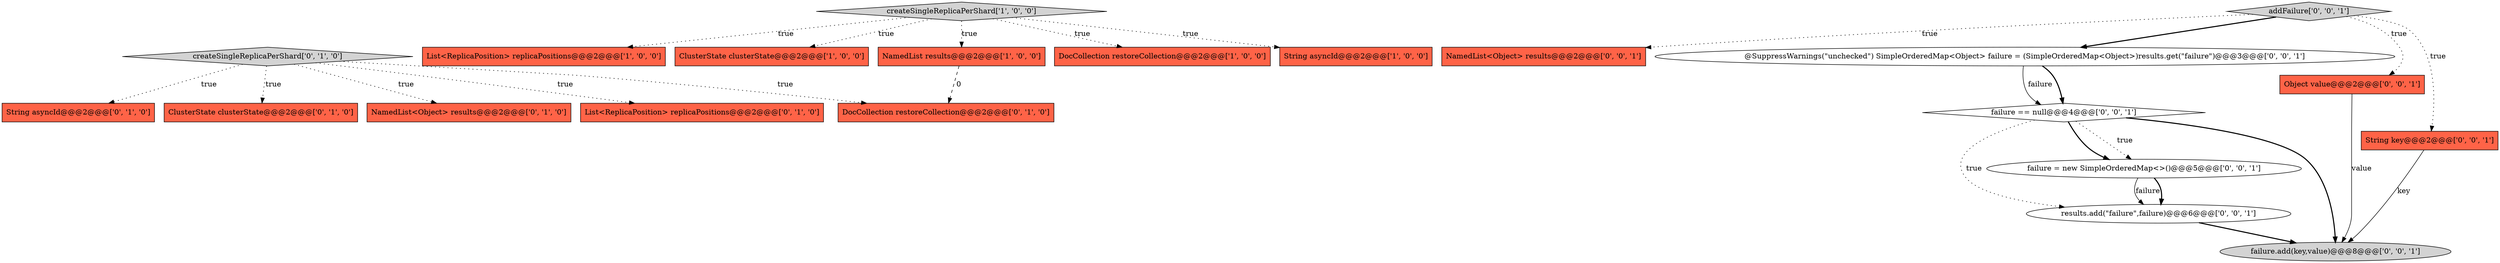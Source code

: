 digraph {
7 [style = filled, label = "List<ReplicaPosition> replicaPositions@@@2@@@['0', '1', '0']", fillcolor = tomato, shape = box image = "AAA0AAABBB2BBB"];
12 [style = filled, label = "NamedList<Object> results@@@2@@@['0', '0', '1']", fillcolor = tomato, shape = box image = "AAA0AAABBB3BBB"];
14 [style = filled, label = "@SuppressWarnings(\"unchecked\") SimpleOrderedMap<Object> failure = (SimpleOrderedMap<Object>)results.get(\"failure\")@@@3@@@['0', '0', '1']", fillcolor = white, shape = ellipse image = "AAA0AAABBB3BBB"];
20 [style = filled, label = "Object value@@@2@@@['0', '0', '1']", fillcolor = tomato, shape = box image = "AAA0AAABBB3BBB"];
2 [style = filled, label = "List<ReplicaPosition> replicaPositions@@@2@@@['1', '0', '0']", fillcolor = tomato, shape = box image = "AAA0AAABBB1BBB"];
4 [style = filled, label = "ClusterState clusterState@@@2@@@['1', '0', '0']", fillcolor = tomato, shape = box image = "AAA0AAABBB1BBB"];
10 [style = filled, label = "DocCollection restoreCollection@@@2@@@['0', '1', '0']", fillcolor = tomato, shape = box image = "AAA1AAABBB2BBB"];
18 [style = filled, label = "failure == null@@@4@@@['0', '0', '1']", fillcolor = white, shape = diamond image = "AAA0AAABBB3BBB"];
6 [style = filled, label = "String asyncId@@@2@@@['0', '1', '0']", fillcolor = tomato, shape = box image = "AAA0AAABBB2BBB"];
5 [style = filled, label = "NamedList results@@@2@@@['1', '0', '0']", fillcolor = tomato, shape = box image = "AAA1AAABBB1BBB"];
15 [style = filled, label = "results.add(\"failure\",failure)@@@6@@@['0', '0', '1']", fillcolor = white, shape = ellipse image = "AAA0AAABBB3BBB"];
9 [style = filled, label = "ClusterState clusterState@@@2@@@['0', '1', '0']", fillcolor = tomato, shape = box image = "AAA0AAABBB2BBB"];
17 [style = filled, label = "String key@@@2@@@['0', '0', '1']", fillcolor = tomato, shape = box image = "AAA0AAABBB3BBB"];
19 [style = filled, label = "failure = new SimpleOrderedMap<>()@@@5@@@['0', '0', '1']", fillcolor = white, shape = ellipse image = "AAA0AAABBB3BBB"];
1 [style = filled, label = "createSingleReplicaPerShard['1', '0', '0']", fillcolor = lightgray, shape = diamond image = "AAA0AAABBB1BBB"];
0 [style = filled, label = "DocCollection restoreCollection@@@2@@@['1', '0', '0']", fillcolor = tomato, shape = box image = "AAA0AAABBB1BBB"];
13 [style = filled, label = "addFailure['0', '0', '1']", fillcolor = lightgray, shape = diamond image = "AAA0AAABBB3BBB"];
8 [style = filled, label = "NamedList<Object> results@@@2@@@['0', '1', '0']", fillcolor = tomato, shape = box image = "AAA0AAABBB2BBB"];
16 [style = filled, label = "failure.add(key,value)@@@8@@@['0', '0', '1']", fillcolor = lightgray, shape = ellipse image = "AAA0AAABBB3BBB"];
3 [style = filled, label = "String asyncId@@@2@@@['1', '0', '0']", fillcolor = tomato, shape = box image = "AAA0AAABBB1BBB"];
11 [style = filled, label = "createSingleReplicaPerShard['0', '1', '0']", fillcolor = lightgray, shape = diamond image = "AAA0AAABBB2BBB"];
11->7 [style = dotted, label="true"];
13->17 [style = dotted, label="true"];
13->12 [style = dotted, label="true"];
11->10 [style = dotted, label="true"];
14->18 [style = solid, label="failure"];
13->20 [style = dotted, label="true"];
18->15 [style = dotted, label="true"];
18->19 [style = bold, label=""];
18->19 [style = dotted, label="true"];
11->9 [style = dotted, label="true"];
1->4 [style = dotted, label="true"];
15->16 [style = bold, label=""];
20->16 [style = solid, label="value"];
1->3 [style = dotted, label="true"];
19->15 [style = solid, label="failure"];
5->10 [style = dashed, label="0"];
11->6 [style = dotted, label="true"];
11->8 [style = dotted, label="true"];
14->18 [style = bold, label=""];
1->0 [style = dotted, label="true"];
19->15 [style = bold, label=""];
1->2 [style = dotted, label="true"];
13->14 [style = bold, label=""];
1->5 [style = dotted, label="true"];
17->16 [style = solid, label="key"];
18->16 [style = bold, label=""];
}
